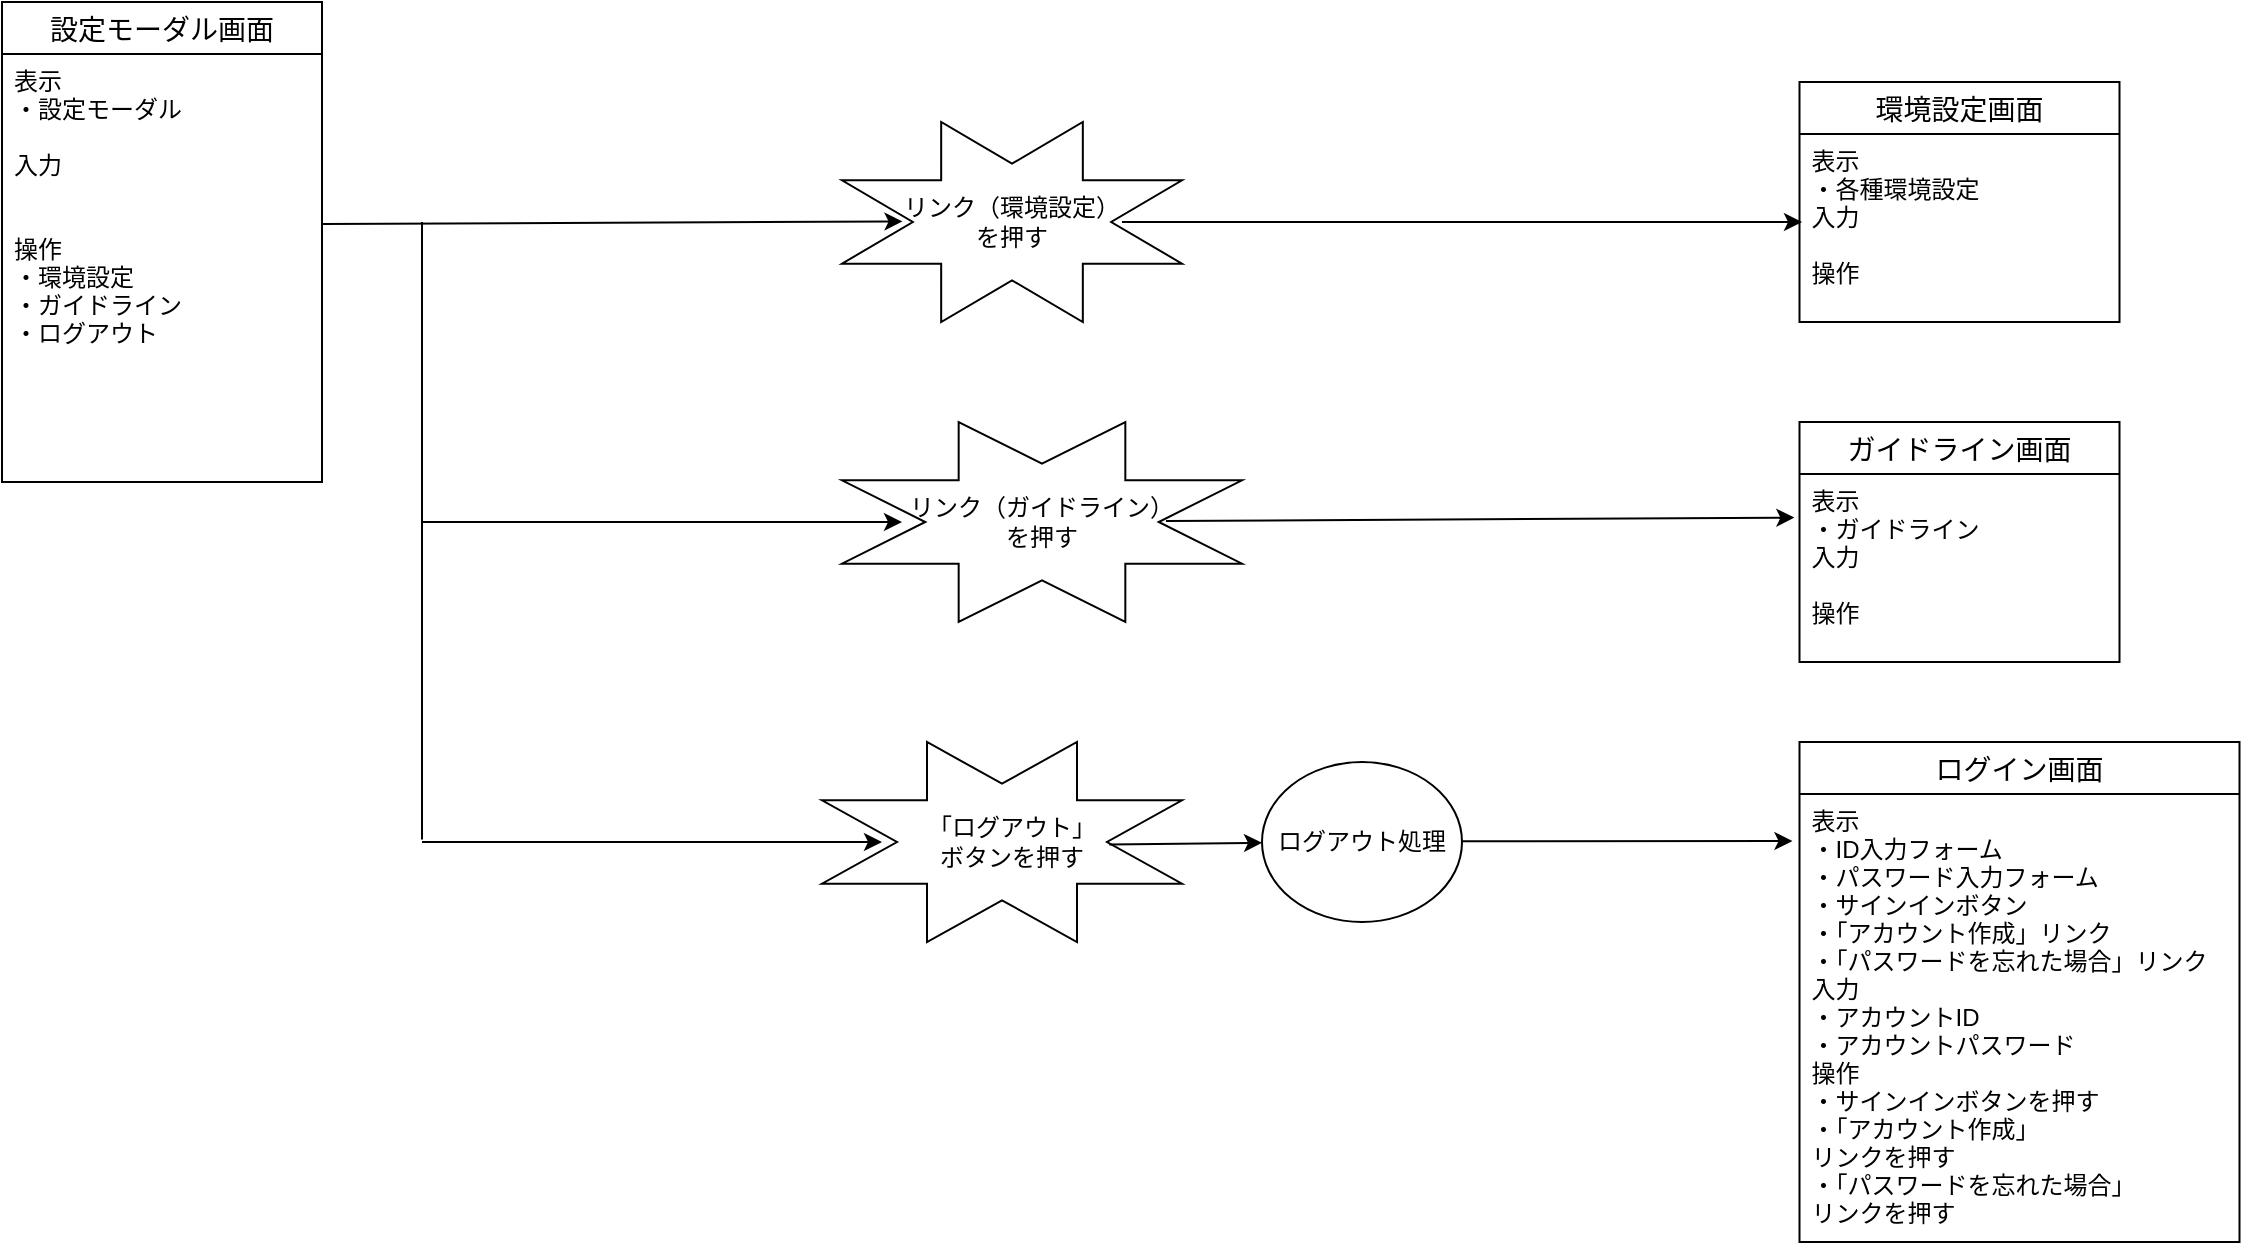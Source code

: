 <mxfile version="13.6.5">
    <diagram id="nBwtx5O17io5sNKS_FAY" name="ページ1">
        <mxGraphModel dx="1120" dy="574" grid="1" gridSize="10" guides="1" tooltips="1" connect="1" arrows="1" fold="1" page="1" pageScale="1" pageWidth="827" pageHeight="1169" math="0" shadow="0">
            <root>
                <mxCell id="0"/>
                <mxCell id="1" parent="0"/>
                <mxCell id="48" value="" style="endArrow=classic;html=1;entryX=0.178;entryY=0.497;entryDx=0;entryDy=0;entryPerimeter=0;" parent="1" target="66" edge="1">
                    <mxGeometry width="50" height="50" relative="1" as="geometry">
                        <mxPoint x="200" y="191" as="sourcePoint"/>
                        <mxPoint x="620" y="190" as="targetPoint"/>
                    </mxGeometry>
                </mxCell>
                <mxCell id="51" value="" style="endArrow=none;html=1;" parent="1" edge="1">
                    <mxGeometry width="50" height="50" relative="1" as="geometry">
                        <mxPoint x="250" y="498.75" as="sourcePoint"/>
                        <mxPoint x="250" y="190" as="targetPoint"/>
                    </mxGeometry>
                </mxCell>
                <mxCell id="59" value="" style="endArrow=classic;html=1;entryX=-0.016;entryY=0.105;entryDx=0;entryDy=0;entryPerimeter=0;" parent="1" target="47" edge="1">
                    <mxGeometry width="50" height="50" relative="1" as="geometry">
                        <mxPoint x="770" y="499.58" as="sourcePoint"/>
                        <mxPoint x="820" y="499.58" as="targetPoint"/>
                    </mxGeometry>
                </mxCell>
                <mxCell id="60" value="設定モーダル画面" style="swimlane;fontStyle=0;childLayout=stackLayout;horizontal=1;startSize=26;horizontalStack=0;resizeParent=1;resizeParentMax=0;resizeLast=0;collapsible=1;marginBottom=0;align=center;fontSize=14;" parent="1" vertex="1">
                    <mxGeometry x="40" y="80" width="160" height="240" as="geometry"/>
                </mxCell>
                <mxCell id="61" value="表示&#10;・設定モーダル&#10;&#10;入力&#10;&#10;&#10;操作&#10;・環境設定&#10;・ガイドライン&#10;・ログアウト&#10;" style="text;strokeColor=none;fillColor=none;spacingLeft=4;spacingRight=4;overflow=hidden;rotatable=0;points=[[0,0.5],[1,0.5]];portConstraint=eastwest;fontSize=12;" parent="60" vertex="1">
                    <mxGeometry y="26" width="160" height="214" as="geometry"/>
                </mxCell>
                <mxCell id="66" value="" style="verticalLabelPosition=bottom;verticalAlign=top;html=1;shape=mxgraph.basic.8_point_star;fillColor=#FFFFFF;" parent="1" vertex="1">
                    <mxGeometry x="460" y="140" width="170" height="100" as="geometry"/>
                </mxCell>
                <mxCell id="67" value="リンク（環境設定）を押す" style="text;html=1;strokeColor=none;fillColor=none;align=center;verticalAlign=middle;whiteSpace=wrap;rounded=0;" parent="1" vertex="1">
                    <mxGeometry x="490" y="170" width="110" height="40" as="geometry"/>
                </mxCell>
                <mxCell id="68" value="" style="endArrow=classic;html=1;exitX=1;exitY=0.5;exitDx=0;exitDy=0;" parent="1" source="67" edge="1">
                    <mxGeometry width="50" height="50" relative="1" as="geometry">
                        <mxPoint x="827" y="160" as="sourcePoint"/>
                        <mxPoint x="940" y="190" as="targetPoint"/>
                    </mxGeometry>
                </mxCell>
                <mxCell id="30" value="環境設定画面" style="swimlane;fontStyle=0;childLayout=stackLayout;horizontal=1;startSize=26;horizontalStack=0;resizeParent=1;resizeParentMax=0;resizeLast=0;collapsible=1;marginBottom=0;align=center;fontSize=14;" parent="1" vertex="1">
                    <mxGeometry x="938.75" y="120" width="160" height="120" as="geometry"/>
                </mxCell>
                <mxCell id="31" value="表示&#10;・各種環境設定&#10;入力&#10;&#10;操作&#10;" style="text;strokeColor=none;fillColor=none;spacingLeft=4;spacingRight=4;overflow=hidden;rotatable=0;points=[[0,0.5],[1,0.5]];portConstraint=eastwest;fontSize=12;" parent="30" vertex="1">
                    <mxGeometry y="26" width="160" height="94" as="geometry"/>
                </mxCell>
                <mxCell id="69" value="" style="endArrow=classic;html=1;entryX=0;entryY=0.5;entryDx=0;entryDy=0;" parent="1" target="71" edge="1">
                    <mxGeometry width="50" height="50" relative="1" as="geometry">
                        <mxPoint x="250" y="340" as="sourcePoint"/>
                        <mxPoint x="490" y="340" as="targetPoint"/>
                    </mxGeometry>
                </mxCell>
                <mxCell id="70" value="" style="verticalLabelPosition=bottom;verticalAlign=top;html=1;shape=mxgraph.basic.8_point_star;fillColor=#FFFFFF;" parent="1" vertex="1">
                    <mxGeometry x="460" y="290" width="200" height="100" as="geometry"/>
                </mxCell>
                <mxCell id="71" value="リンク（ガイドライン）を押す" style="text;html=1;strokeColor=none;fillColor=none;align=center;verticalAlign=middle;whiteSpace=wrap;rounded=0;" parent="1" vertex="1">
                    <mxGeometry x="490" y="320" width="140" height="40" as="geometry"/>
                </mxCell>
                <mxCell id="72" value="" style="endArrow=classic;html=1;exitX=0.81;exitY=0.495;exitDx=0;exitDy=0;exitPerimeter=0;entryX=-0.016;entryY=0.232;entryDx=0;entryDy=0;entryPerimeter=0;" parent="1" source="70" target="45" edge="1">
                    <mxGeometry width="50" height="50" relative="1" as="geometry">
                        <mxPoint x="840" y="330" as="sourcePoint"/>
                        <mxPoint x="830" y="339" as="targetPoint"/>
                    </mxGeometry>
                </mxCell>
                <mxCell id="44" value="ガイドライン画面" style="swimlane;fontStyle=0;childLayout=stackLayout;horizontal=1;startSize=26;horizontalStack=0;resizeParent=1;resizeParentMax=0;resizeLast=0;collapsible=1;marginBottom=0;align=center;fontSize=14;" parent="1" vertex="1">
                    <mxGeometry x="938.75" y="290" width="160" height="120" as="geometry"/>
                </mxCell>
                <mxCell id="45" value="表示&#10;・ガイドライン&#10;入力&#10;&#10;操作&#10;" style="text;strokeColor=none;fillColor=none;spacingLeft=4;spacingRight=4;overflow=hidden;rotatable=0;points=[[0,0.5],[1,0.5]];portConstraint=eastwest;fontSize=12;" parent="44" vertex="1">
                    <mxGeometry y="26" width="160" height="94" as="geometry"/>
                </mxCell>
                <mxCell id="73" value="" style="endArrow=classic;html=1;" parent="1" edge="1">
                    <mxGeometry width="50" height="50" relative="1" as="geometry">
                        <mxPoint x="250" y="500" as="sourcePoint"/>
                        <mxPoint x="480" y="500" as="targetPoint"/>
                    </mxGeometry>
                </mxCell>
                <mxCell id="74" value="" style="verticalLabelPosition=bottom;verticalAlign=top;html=1;shape=mxgraph.basic.8_point_star;fillColor=#FFFFFF;" parent="1" vertex="1">
                    <mxGeometry x="450" y="450" width="180" height="100" as="geometry"/>
                </mxCell>
                <mxCell id="75" value="「ログアウト」ボタンを押す" style="text;html=1;strokeColor=none;fillColor=none;align=center;verticalAlign=middle;whiteSpace=wrap;rounded=0;" parent="1" vertex="1">
                    <mxGeometry x="500" y="490" width="90" height="20" as="geometry"/>
                </mxCell>
                <mxCell id="76" value="" style="endArrow=classic;html=1;exitX=0.798;exitY=0.512;exitDx=0;exitDy=0;exitPerimeter=0;" parent="1" source="74" target="77" edge="1">
                    <mxGeometry width="50" height="50" relative="1" as="geometry">
                        <mxPoint x="700" y="480" as="sourcePoint"/>
                        <mxPoint x="680" y="501" as="targetPoint"/>
                    </mxGeometry>
                </mxCell>
                <mxCell id="77" value="ログアウト処理" style="ellipse;whiteSpace=wrap;html=1;" parent="1" vertex="1">
                    <mxGeometry x="670" y="460" width="100" height="80" as="geometry"/>
                </mxCell>
                <mxCell id="46" value="ログイン画面" style="swimlane;fontStyle=0;childLayout=stackLayout;horizontal=1;startSize=26;horizontalStack=0;resizeParent=1;resizeParentMax=0;resizeLast=0;collapsible=1;marginBottom=0;align=center;fontSize=14;" parent="1" vertex="1">
                    <mxGeometry x="938.75" y="450" width="220" height="250" as="geometry"/>
                </mxCell>
                <mxCell id="47" value="表示&#10;・ID入力フォーム&#10;・パスワード入力フォーム&#10;・サインインボタン&#10;・「アカウント作成」リンク&#10;・「パスワードを忘れた場合」リンク&#10;入力&#10;・アカウントID&#10;・アカウントパスワード&#10;操作&#10;・サインインボタンを押す&#10;・「アカウント作成」&#10;リンクを押す&#10;・「パスワードを忘れた場合」&#10;リンクを押す" style="text;strokeColor=none;fillColor=none;spacingLeft=4;spacingRight=4;overflow=hidden;rotatable=0;points=[[0,0.5],[1,0.5]];portConstraint=eastwest;fontSize=12;" parent="46" vertex="1">
                    <mxGeometry y="26" width="220" height="224" as="geometry"/>
                </mxCell>
            </root>
        </mxGraphModel>
    </diagram>
</mxfile>
